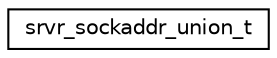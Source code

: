 digraph "Graphical Class Hierarchy"
{
  edge [fontname="Helvetica",fontsize="10",labelfontname="Helvetica",labelfontsize="10"];
  node [fontname="Helvetica",fontsize="10",shape=record];
  rankdir="LR";
  Node0 [label="srvr_sockaddr_union_t",height=0.2,width=0.4,color="black", fillcolor="white", style="filled",URL="$unionsrvr__sockaddr__union__t.html"];
}
